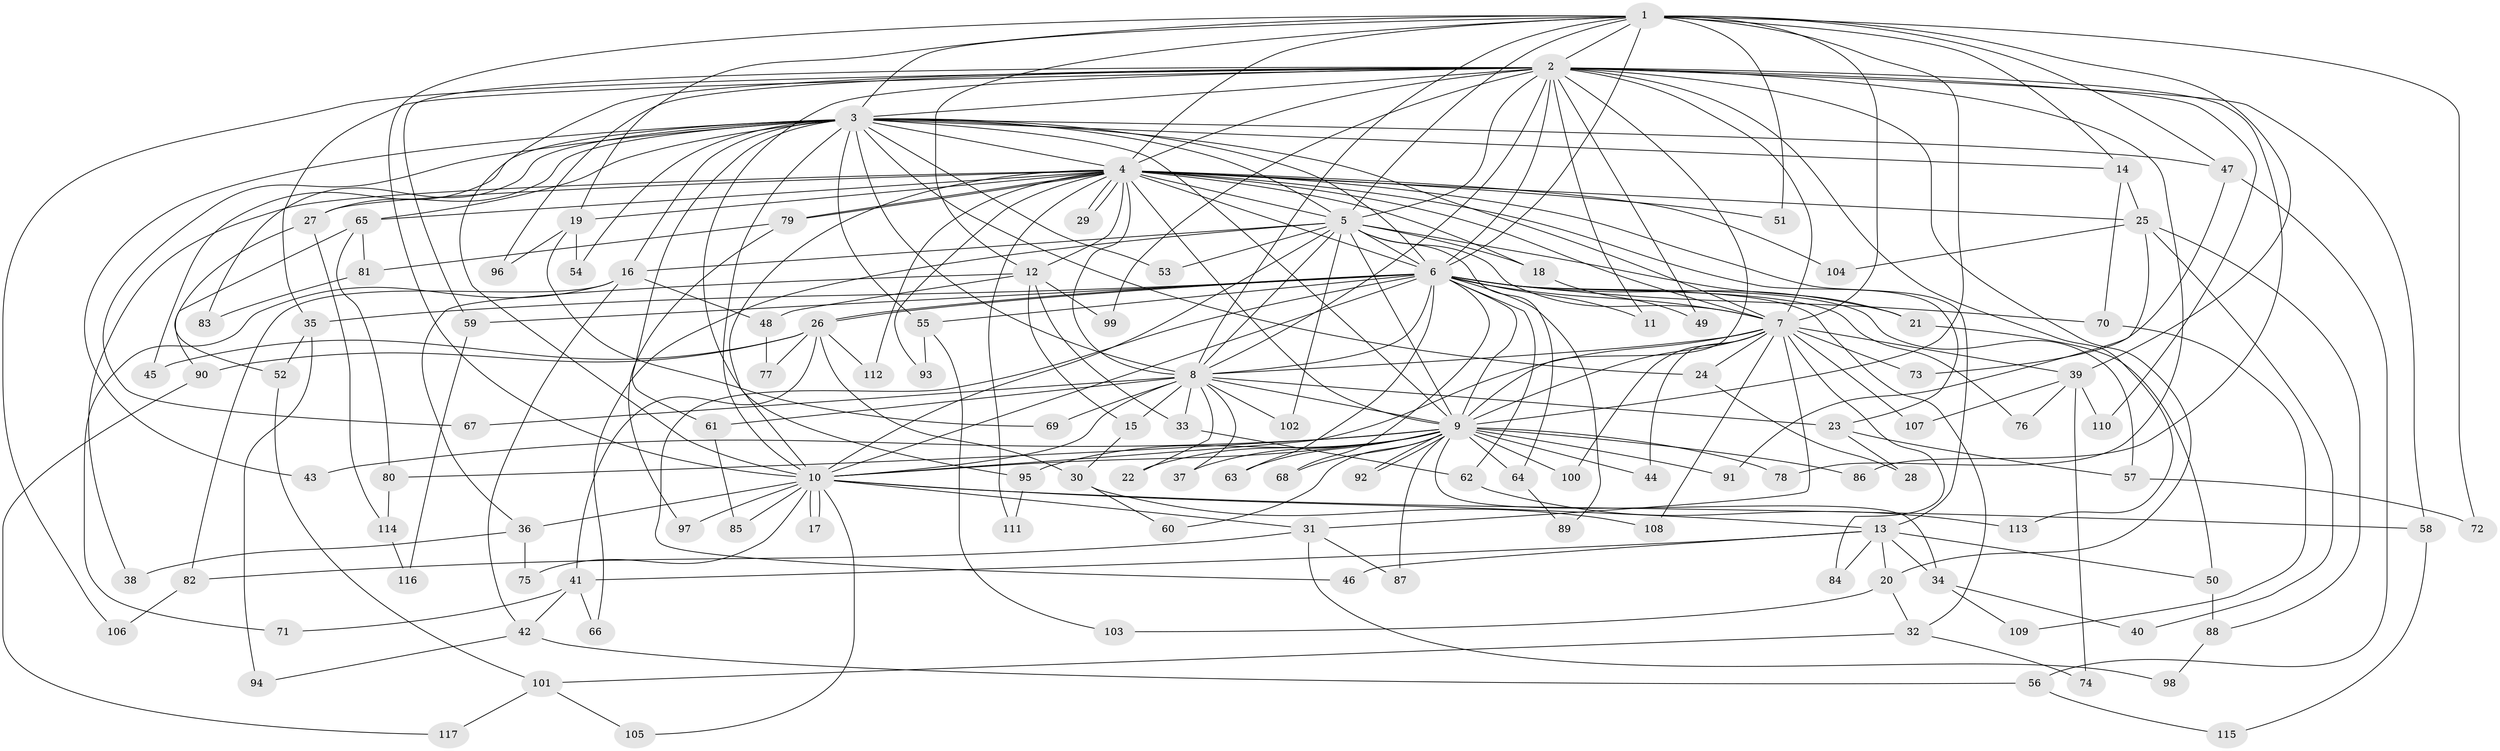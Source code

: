 // coarse degree distribution, {15: 0.011904761904761904, 22: 0.011904761904761904, 21: 0.011904761904761904, 34: 0.011904761904761904, 13: 0.011904761904761904, 30: 0.011904761904761904, 24: 0.011904761904761904, 17: 0.011904761904761904, 2: 0.44047619047619047, 8: 0.047619047619047616, 3: 0.21428571428571427, 6: 0.03571428571428571, 5: 0.047619047619047616, 4: 0.11904761904761904}
// Generated by graph-tools (version 1.1) at 2025/41/03/06/25 10:41:32]
// undirected, 117 vertices, 259 edges
graph export_dot {
graph [start="1"]
  node [color=gray90,style=filled];
  1;
  2;
  3;
  4;
  5;
  6;
  7;
  8;
  9;
  10;
  11;
  12;
  13;
  14;
  15;
  16;
  17;
  18;
  19;
  20;
  21;
  22;
  23;
  24;
  25;
  26;
  27;
  28;
  29;
  30;
  31;
  32;
  33;
  34;
  35;
  36;
  37;
  38;
  39;
  40;
  41;
  42;
  43;
  44;
  45;
  46;
  47;
  48;
  49;
  50;
  51;
  52;
  53;
  54;
  55;
  56;
  57;
  58;
  59;
  60;
  61;
  62;
  63;
  64;
  65;
  66;
  67;
  68;
  69;
  70;
  71;
  72;
  73;
  74;
  75;
  76;
  77;
  78;
  79;
  80;
  81;
  82;
  83;
  84;
  85;
  86;
  87;
  88;
  89;
  90;
  91;
  92;
  93;
  94;
  95;
  96;
  97;
  98;
  99;
  100;
  101;
  102;
  103;
  104;
  105;
  106;
  107;
  108;
  109;
  110;
  111;
  112;
  113;
  114;
  115;
  116;
  117;
  1 -- 2;
  1 -- 3;
  1 -- 4;
  1 -- 5;
  1 -- 6;
  1 -- 7;
  1 -- 8;
  1 -- 9;
  1 -- 10;
  1 -- 12;
  1 -- 14;
  1 -- 19;
  1 -- 39;
  1 -- 47;
  1 -- 51;
  1 -- 72;
  2 -- 3;
  2 -- 4;
  2 -- 5;
  2 -- 6;
  2 -- 7;
  2 -- 8;
  2 -- 9;
  2 -- 10;
  2 -- 11;
  2 -- 20;
  2 -- 35;
  2 -- 49;
  2 -- 58;
  2 -- 59;
  2 -- 78;
  2 -- 86;
  2 -- 95;
  2 -- 96;
  2 -- 99;
  2 -- 106;
  2 -- 110;
  2 -- 113;
  3 -- 4;
  3 -- 5;
  3 -- 6;
  3 -- 7;
  3 -- 8;
  3 -- 9;
  3 -- 10;
  3 -- 14;
  3 -- 16;
  3 -- 24;
  3 -- 27;
  3 -- 43;
  3 -- 45;
  3 -- 47;
  3 -- 53;
  3 -- 54;
  3 -- 55;
  3 -- 61;
  3 -- 65;
  3 -- 67;
  3 -- 83;
  4 -- 5;
  4 -- 6;
  4 -- 7;
  4 -- 8;
  4 -- 9;
  4 -- 10;
  4 -- 12;
  4 -- 13;
  4 -- 18;
  4 -- 19;
  4 -- 23;
  4 -- 25;
  4 -- 27;
  4 -- 29;
  4 -- 29;
  4 -- 38;
  4 -- 51;
  4 -- 65;
  4 -- 79;
  4 -- 79;
  4 -- 93;
  4 -- 104;
  4 -- 111;
  4 -- 112;
  5 -- 6;
  5 -- 7;
  5 -- 8;
  5 -- 9;
  5 -- 10;
  5 -- 16;
  5 -- 18;
  5 -- 21;
  5 -- 53;
  5 -- 64;
  5 -- 66;
  5 -- 102;
  6 -- 7;
  6 -- 8;
  6 -- 9;
  6 -- 10;
  6 -- 11;
  6 -- 21;
  6 -- 26;
  6 -- 26;
  6 -- 32;
  6 -- 35;
  6 -- 46;
  6 -- 55;
  6 -- 57;
  6 -- 59;
  6 -- 62;
  6 -- 63;
  6 -- 68;
  6 -- 70;
  6 -- 76;
  6 -- 89;
  7 -- 8;
  7 -- 9;
  7 -- 10;
  7 -- 24;
  7 -- 31;
  7 -- 39;
  7 -- 44;
  7 -- 73;
  7 -- 84;
  7 -- 100;
  7 -- 107;
  7 -- 108;
  8 -- 9;
  8 -- 10;
  8 -- 15;
  8 -- 22;
  8 -- 23;
  8 -- 33;
  8 -- 37;
  8 -- 61;
  8 -- 67;
  8 -- 69;
  8 -- 102;
  9 -- 10;
  9 -- 22;
  9 -- 34;
  9 -- 37;
  9 -- 43;
  9 -- 44;
  9 -- 60;
  9 -- 63;
  9 -- 64;
  9 -- 68;
  9 -- 78;
  9 -- 80;
  9 -- 86;
  9 -- 87;
  9 -- 91;
  9 -- 92;
  9 -- 92;
  9 -- 95;
  9 -- 100;
  10 -- 13;
  10 -- 17;
  10 -- 17;
  10 -- 31;
  10 -- 36;
  10 -- 58;
  10 -- 75;
  10 -- 85;
  10 -- 97;
  10 -- 105;
  12 -- 15;
  12 -- 33;
  12 -- 36;
  12 -- 48;
  12 -- 99;
  13 -- 20;
  13 -- 34;
  13 -- 41;
  13 -- 46;
  13 -- 50;
  13 -- 84;
  14 -- 25;
  14 -- 70;
  15 -- 30;
  16 -- 42;
  16 -- 48;
  16 -- 71;
  16 -- 82;
  18 -- 49;
  19 -- 54;
  19 -- 69;
  19 -- 96;
  20 -- 32;
  20 -- 103;
  21 -- 50;
  23 -- 28;
  23 -- 57;
  24 -- 28;
  25 -- 40;
  25 -- 88;
  25 -- 91;
  25 -- 104;
  26 -- 30;
  26 -- 41;
  26 -- 45;
  26 -- 77;
  26 -- 90;
  26 -- 112;
  27 -- 52;
  27 -- 114;
  30 -- 60;
  30 -- 108;
  31 -- 82;
  31 -- 87;
  31 -- 98;
  32 -- 74;
  32 -- 101;
  33 -- 62;
  34 -- 40;
  34 -- 109;
  35 -- 52;
  35 -- 94;
  36 -- 38;
  36 -- 75;
  39 -- 74;
  39 -- 76;
  39 -- 107;
  39 -- 110;
  41 -- 42;
  41 -- 66;
  41 -- 71;
  42 -- 56;
  42 -- 94;
  47 -- 56;
  47 -- 73;
  48 -- 77;
  50 -- 88;
  52 -- 101;
  55 -- 93;
  55 -- 103;
  56 -- 115;
  57 -- 72;
  58 -- 115;
  59 -- 116;
  61 -- 85;
  62 -- 113;
  64 -- 89;
  65 -- 80;
  65 -- 81;
  65 -- 90;
  70 -- 109;
  79 -- 81;
  79 -- 97;
  80 -- 114;
  81 -- 83;
  82 -- 106;
  88 -- 98;
  90 -- 117;
  95 -- 111;
  101 -- 105;
  101 -- 117;
  114 -- 116;
}
